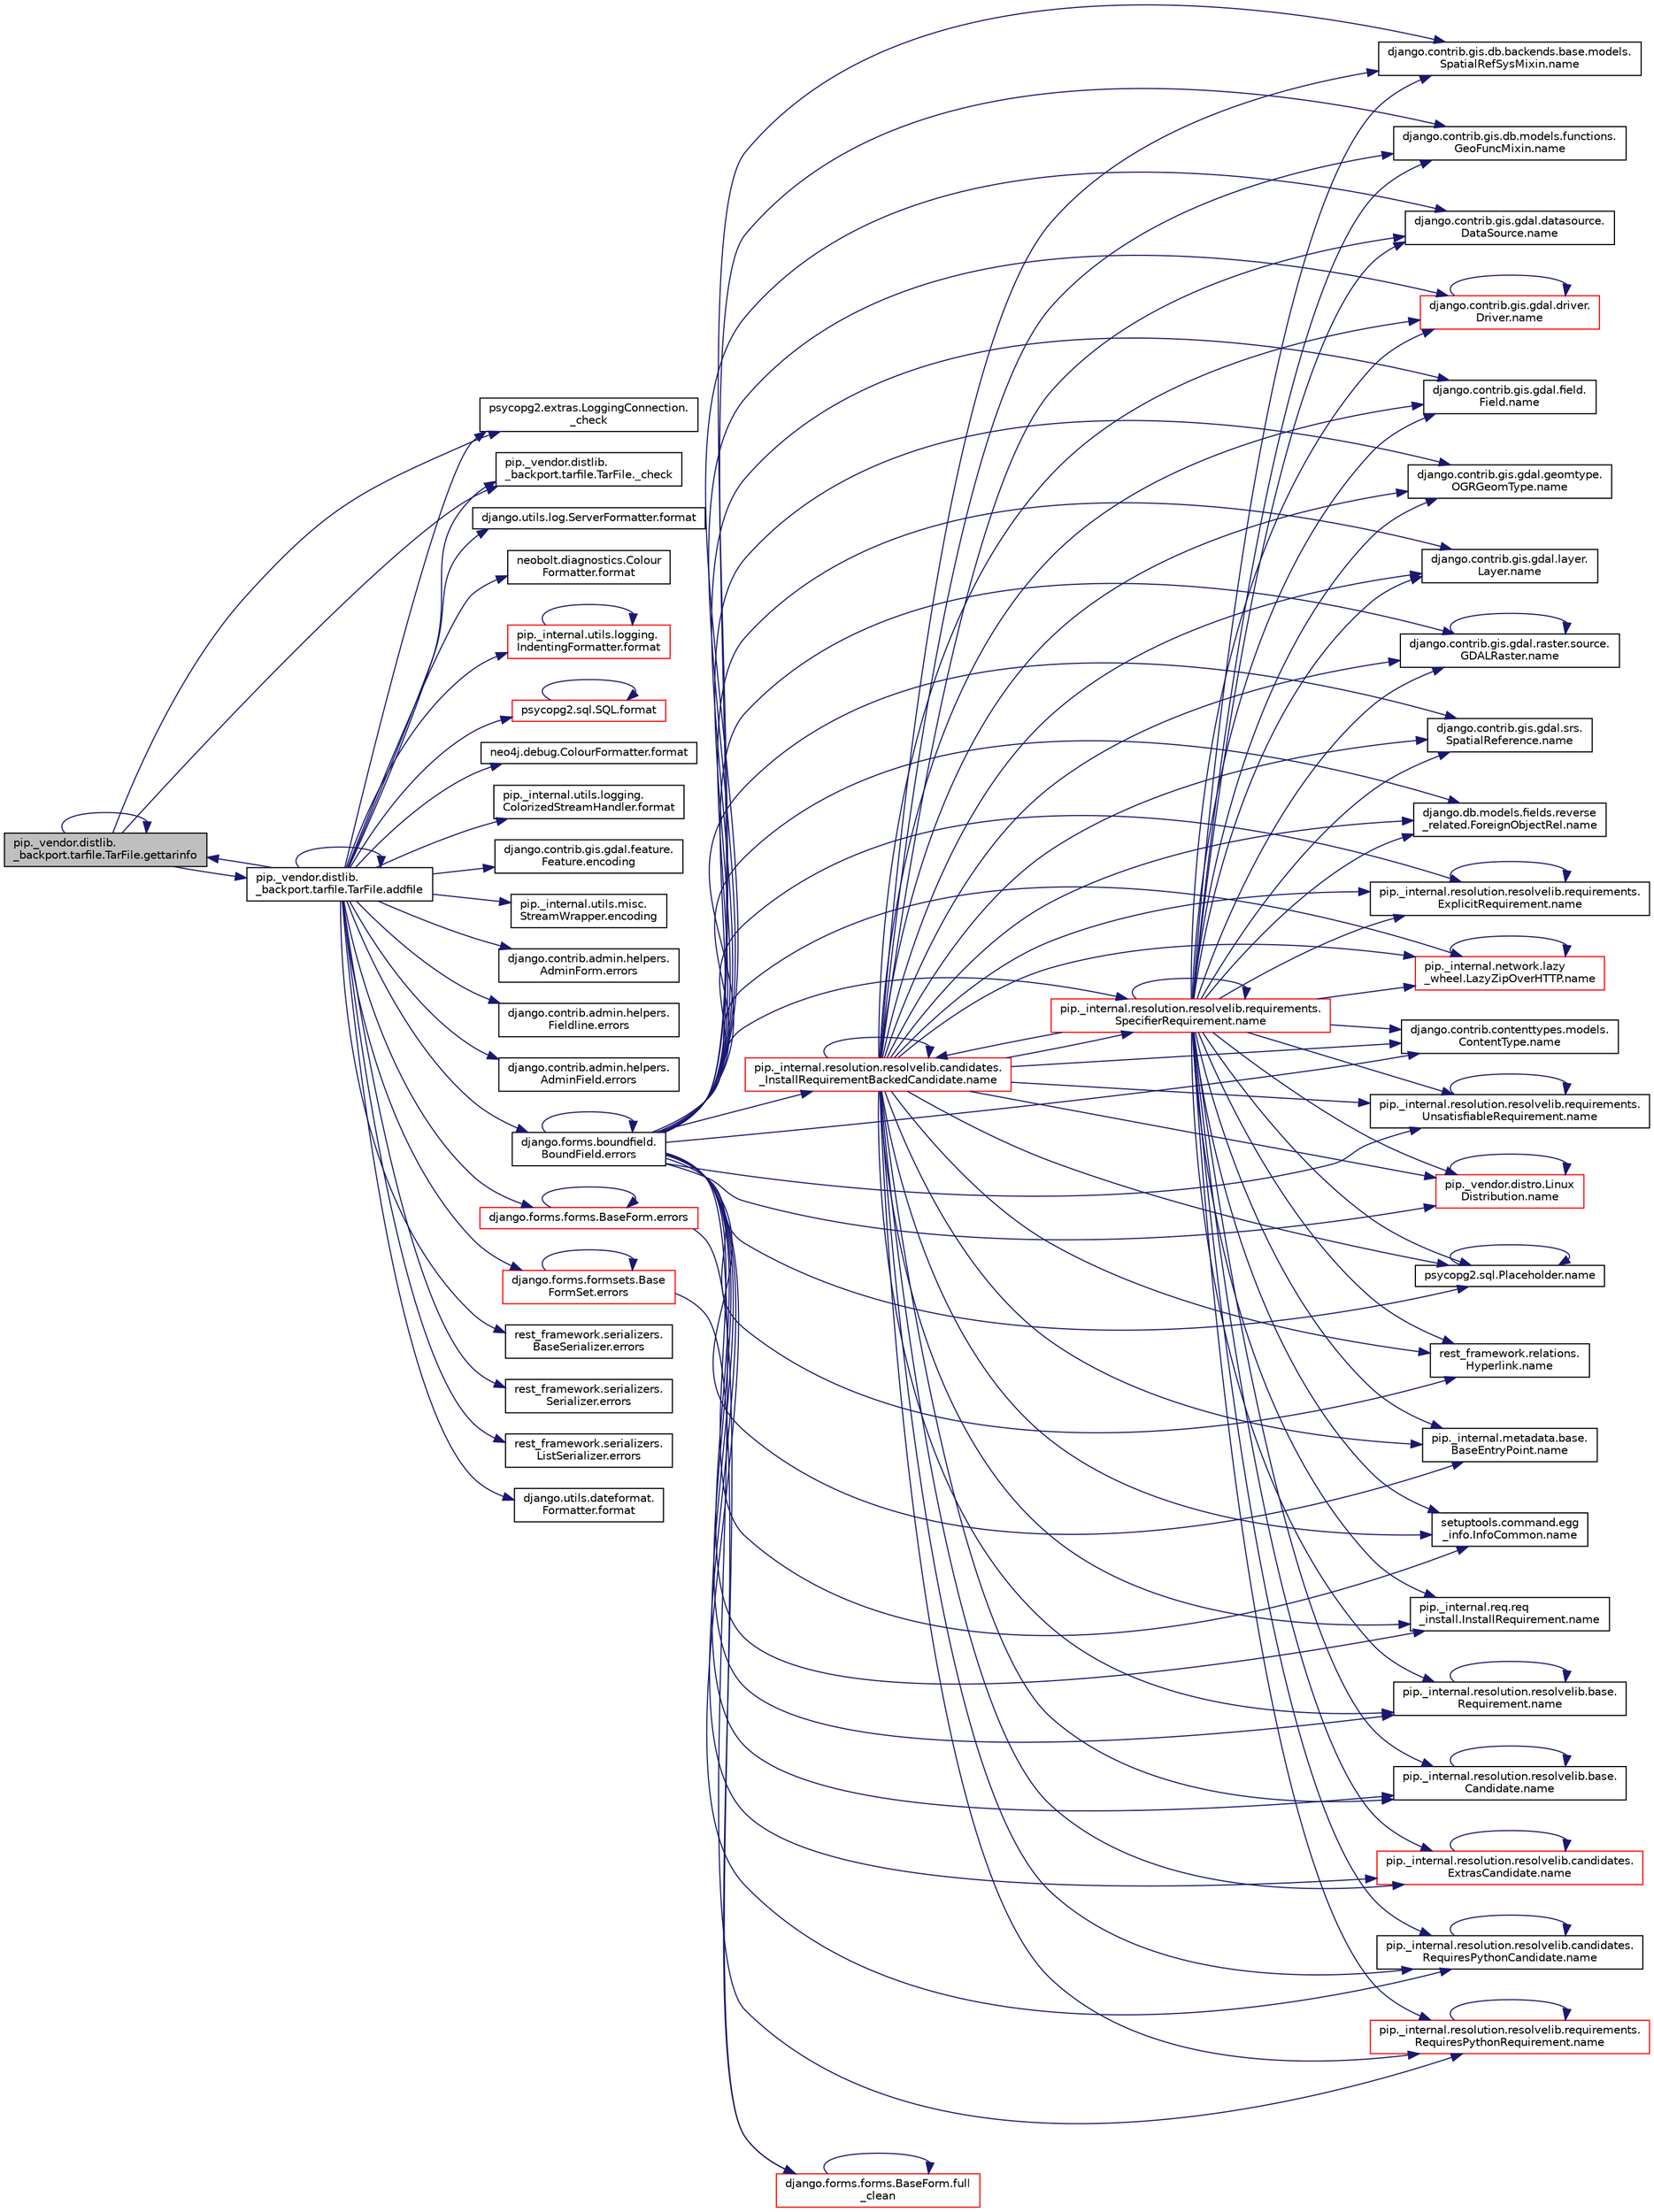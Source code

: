 digraph "pip._vendor.distlib._backport.tarfile.TarFile.gettarinfo"
{
 // LATEX_PDF_SIZE
  edge [fontname="Helvetica",fontsize="10",labelfontname="Helvetica",labelfontsize="10"];
  node [fontname="Helvetica",fontsize="10",shape=record];
  rankdir="LR";
  Node1 [label="pip._vendor.distlib.\l_backport.tarfile.TarFile.gettarinfo",height=0.2,width=0.4,color="black", fillcolor="grey75", style="filled", fontcolor="black",tooltip=" "];
  Node1 -> Node2 [color="midnightblue",fontsize="10",style="solid",fontname="Helvetica"];
  Node2 [label="psycopg2.extras.LoggingConnection.\l_check",height=0.2,width=0.4,color="black", fillcolor="white", style="filled",URL="$d0/d8c/classpsycopg2_1_1extras_1_1_logging_connection.html#a4689a2c1abae0cdf37b667c2f9ad7151",tooltip=" "];
  Node1 -> Node3 [color="midnightblue",fontsize="10",style="solid",fontname="Helvetica"];
  Node3 [label="pip._vendor.distlib.\l_backport.tarfile.TarFile._check",height=0.2,width=0.4,color="black", fillcolor="white", style="filled",URL="$d7/d1d/classpip_1_1__vendor_1_1distlib_1_1__backport_1_1tarfile_1_1_tar_file.html#a8c4c13b51e4d116208c6340eb1d655f1",tooltip=" "];
  Node1 -> Node4 [color="midnightblue",fontsize="10",style="solid",fontname="Helvetica"];
  Node4 [label="pip._vendor.distlib.\l_backport.tarfile.TarFile.addfile",height=0.2,width=0.4,color="black", fillcolor="white", style="filled",URL="$d7/d1d/classpip_1_1__vendor_1_1distlib_1_1__backport_1_1tarfile_1_1_tar_file.html#a9f460122e2a988ec31b0e1a7a2d18244",tooltip=" "];
  Node4 -> Node2 [color="midnightblue",fontsize="10",style="solid",fontname="Helvetica"];
  Node4 -> Node3 [color="midnightblue",fontsize="10",style="solid",fontname="Helvetica"];
  Node4 -> Node4 [color="midnightblue",fontsize="10",style="solid",fontname="Helvetica"];
  Node4 -> Node5 [color="midnightblue",fontsize="10",style="solid",fontname="Helvetica"];
  Node5 [label="django.contrib.gis.gdal.feature.\lFeature.encoding",height=0.2,width=0.4,color="black", fillcolor="white", style="filled",URL="$db/d34/classdjango_1_1contrib_1_1gis_1_1gdal_1_1feature_1_1_feature.html#ad4eed8c25ca7f7ea25c54147e5bfb047",tooltip=" "];
  Node4 -> Node6 [color="midnightblue",fontsize="10",style="solid",fontname="Helvetica"];
  Node6 [label="pip._internal.utils.misc.\lStreamWrapper.encoding",height=0.2,width=0.4,color="black", fillcolor="white", style="filled",URL="$da/d7e/classpip_1_1__internal_1_1utils_1_1misc_1_1_stream_wrapper.html#abd72847a018a5b210883a79e389ab598",tooltip=" "];
  Node4 -> Node7 [color="midnightblue",fontsize="10",style="solid",fontname="Helvetica"];
  Node7 [label="django.contrib.admin.helpers.\lAdminForm.errors",height=0.2,width=0.4,color="black", fillcolor="white", style="filled",URL="$d1/df3/classdjango_1_1contrib_1_1admin_1_1helpers_1_1_admin_form.html#a452ed01862d9f4fc9e2cf999d2c8888d",tooltip=" "];
  Node4 -> Node8 [color="midnightblue",fontsize="10",style="solid",fontname="Helvetica"];
  Node8 [label="django.contrib.admin.helpers.\lFieldline.errors",height=0.2,width=0.4,color="black", fillcolor="white", style="filled",URL="$d3/d77/classdjango_1_1contrib_1_1admin_1_1helpers_1_1_fieldline.html#a0913b40069443276d1dd1a8da7309fe5",tooltip=" "];
  Node4 -> Node9 [color="midnightblue",fontsize="10",style="solid",fontname="Helvetica"];
  Node9 [label="django.contrib.admin.helpers.\lAdminField.errors",height=0.2,width=0.4,color="black", fillcolor="white", style="filled",URL="$d8/dce/classdjango_1_1contrib_1_1admin_1_1helpers_1_1_admin_field.html#a30dc85c417b3ef2d4f6a7ff81d12e567",tooltip=" "];
  Node4 -> Node10 [color="midnightblue",fontsize="10",style="solid",fontname="Helvetica"];
  Node10 [label="django.forms.boundfield.\lBoundField.errors",height=0.2,width=0.4,color="black", fillcolor="white", style="filled",URL="$da/d92/classdjango_1_1forms_1_1boundfield_1_1_bound_field.html#abb405d3dbd52a8d8665be7a8541a6ba1",tooltip=" "];
  Node10 -> Node10 [color="midnightblue",fontsize="10",style="solid",fontname="Helvetica"];
  Node10 -> Node11 [color="midnightblue",fontsize="10",style="solid",fontname="Helvetica"];
  Node11 [label="django.contrib.contenttypes.models.\lContentType.name",height=0.2,width=0.4,color="black", fillcolor="white", style="filled",URL="$d6/d20/classdjango_1_1contrib_1_1contenttypes_1_1models_1_1_content_type.html#a1577e45d8940ca8ce7032df05c0920f1",tooltip=" "];
  Node10 -> Node12 [color="midnightblue",fontsize="10",style="solid",fontname="Helvetica"];
  Node12 [label="django.contrib.gis.db.backends.base.models.\lSpatialRefSysMixin.name",height=0.2,width=0.4,color="black", fillcolor="white", style="filled",URL="$d5/d73/classdjango_1_1contrib_1_1gis_1_1db_1_1backends_1_1base_1_1models_1_1_spatial_ref_sys_mixin.html#a502460564fa7a935d8bb5aea6cbce4b9",tooltip=" "];
  Node10 -> Node13 [color="midnightblue",fontsize="10",style="solid",fontname="Helvetica"];
  Node13 [label="django.contrib.gis.db.models.functions.\lGeoFuncMixin.name",height=0.2,width=0.4,color="black", fillcolor="white", style="filled",URL="$d4/d5c/classdjango_1_1contrib_1_1gis_1_1db_1_1models_1_1functions_1_1_geo_func_mixin.html#a9a6993ec9126211670ca7087359b8c6a",tooltip=" "];
  Node10 -> Node14 [color="midnightblue",fontsize="10",style="solid",fontname="Helvetica"];
  Node14 [label="django.contrib.gis.gdal.datasource.\lDataSource.name",height=0.2,width=0.4,color="black", fillcolor="white", style="filled",URL="$db/d7b/classdjango_1_1contrib_1_1gis_1_1gdal_1_1datasource_1_1_data_source.html#af2cbfd1f4ceeb82b6f7c29a705555d8e",tooltip=" "];
  Node10 -> Node15 [color="midnightblue",fontsize="10",style="solid",fontname="Helvetica"];
  Node15 [label="django.contrib.gis.gdal.driver.\lDriver.name",height=0.2,width=0.4,color="red", fillcolor="white", style="filled",URL="$d5/df2/classdjango_1_1contrib_1_1gis_1_1gdal_1_1driver_1_1_driver.html#ab25b5eea93459ca8e05dc329ef537f1b",tooltip=" "];
  Node15 -> Node15 [color="midnightblue",fontsize="10",style="solid",fontname="Helvetica"];
  Node10 -> Node17 [color="midnightblue",fontsize="10",style="solid",fontname="Helvetica"];
  Node17 [label="django.contrib.gis.gdal.field.\lField.name",height=0.2,width=0.4,color="black", fillcolor="white", style="filled",URL="$d8/d65/classdjango_1_1contrib_1_1gis_1_1gdal_1_1field_1_1_field.html#a52ccad95ad1a0fae1ef80beb9a6c838b",tooltip=" "];
  Node10 -> Node18 [color="midnightblue",fontsize="10",style="solid",fontname="Helvetica"];
  Node18 [label="django.contrib.gis.gdal.geomtype.\lOGRGeomType.name",height=0.2,width=0.4,color="black", fillcolor="white", style="filled",URL="$dc/d9c/classdjango_1_1contrib_1_1gis_1_1gdal_1_1geomtype_1_1_o_g_r_geom_type.html#a80a6f16d4e7014ca3adac92432f148b2",tooltip=" "];
  Node10 -> Node19 [color="midnightblue",fontsize="10",style="solid",fontname="Helvetica"];
  Node19 [label="django.contrib.gis.gdal.layer.\lLayer.name",height=0.2,width=0.4,color="black", fillcolor="white", style="filled",URL="$d9/d84/classdjango_1_1contrib_1_1gis_1_1gdal_1_1layer_1_1_layer.html#a64c4f09deeb5dd93a1f82a986e090581",tooltip=" "];
  Node10 -> Node20 [color="midnightblue",fontsize="10",style="solid",fontname="Helvetica"];
  Node20 [label="django.contrib.gis.gdal.raster.source.\lGDALRaster.name",height=0.2,width=0.4,color="black", fillcolor="white", style="filled",URL="$db/dff/classdjango_1_1contrib_1_1gis_1_1gdal_1_1raster_1_1source_1_1_g_d_a_l_raster.html#adc147e651b853c17a0d6abe3be9da7a9",tooltip=" "];
  Node20 -> Node20 [color="midnightblue",fontsize="10",style="solid",fontname="Helvetica"];
  Node10 -> Node21 [color="midnightblue",fontsize="10",style="solid",fontname="Helvetica"];
  Node21 [label="django.contrib.gis.gdal.srs.\lSpatialReference.name",height=0.2,width=0.4,color="black", fillcolor="white", style="filled",URL="$d7/dda/classdjango_1_1contrib_1_1gis_1_1gdal_1_1srs_1_1_spatial_reference.html#aba72b97da57e6f07b85d53ff618798e3",tooltip=" "];
  Node10 -> Node22 [color="midnightblue",fontsize="10",style="solid",fontname="Helvetica"];
  Node22 [label="django.db.models.fields.reverse\l_related.ForeignObjectRel.name",height=0.2,width=0.4,color="black", fillcolor="white", style="filled",URL="$d3/da4/classdjango_1_1db_1_1models_1_1fields_1_1reverse__related_1_1_foreign_object_rel.html#aacda3a6a71b37c6422fbc200f0b0225a",tooltip=" "];
  Node10 -> Node23 [color="midnightblue",fontsize="10",style="solid",fontname="Helvetica"];
  Node23 [label="pip._internal.metadata.base.\lBaseEntryPoint.name",height=0.2,width=0.4,color="black", fillcolor="white", style="filled",URL="$d1/d78/classpip_1_1__internal_1_1metadata_1_1base_1_1_base_entry_point.html#acd0c7299966258aeb0876da26520233d",tooltip=" "];
  Node10 -> Node24 [color="midnightblue",fontsize="10",style="solid",fontname="Helvetica"];
  Node24 [label="pip._internal.network.lazy\l_wheel.LazyZipOverHTTP.name",height=0.2,width=0.4,color="red", fillcolor="white", style="filled",URL="$df/d67/classpip_1_1__internal_1_1network_1_1lazy__wheel_1_1_lazy_zip_over_h_t_t_p.html#a59403bb703d375caa6c1dda7573257a1",tooltip=" "];
  Node24 -> Node24 [color="midnightblue",fontsize="10",style="solid",fontname="Helvetica"];
  Node10 -> Node26 [color="midnightblue",fontsize="10",style="solid",fontname="Helvetica"];
  Node26 [label="pip._internal.req.req\l_install.InstallRequirement.name",height=0.2,width=0.4,color="black", fillcolor="white", style="filled",URL="$d2/daa/classpip_1_1__internal_1_1req_1_1req__install_1_1_install_requirement.html#a6b019e16ae98576ae64c68e0f5824e34",tooltip=" "];
  Node10 -> Node27 [color="midnightblue",fontsize="10",style="solid",fontname="Helvetica"];
  Node27 [label="pip._internal.resolution.resolvelib.base.\lRequirement.name",height=0.2,width=0.4,color="black", fillcolor="white", style="filled",URL="$d7/d6d/classpip_1_1__internal_1_1resolution_1_1resolvelib_1_1base_1_1_requirement.html#a013752876d4b3521f3a087987b443d90",tooltip=" "];
  Node27 -> Node27 [color="midnightblue",fontsize="10",style="solid",fontname="Helvetica"];
  Node10 -> Node28 [color="midnightblue",fontsize="10",style="solid",fontname="Helvetica"];
  Node28 [label="pip._internal.resolution.resolvelib.base.\lCandidate.name",height=0.2,width=0.4,color="black", fillcolor="white", style="filled",URL="$db/d18/classpip_1_1__internal_1_1resolution_1_1resolvelib_1_1base_1_1_candidate.html#a7000e68e912182072a011f9df0c142ee",tooltip=" "];
  Node28 -> Node28 [color="midnightblue",fontsize="10",style="solid",fontname="Helvetica"];
  Node10 -> Node29 [color="midnightblue",fontsize="10",style="solid",fontname="Helvetica"];
  Node29 [label="pip._internal.resolution.resolvelib.candidates.\l_InstallRequirementBackedCandidate.name",height=0.2,width=0.4,color="red", fillcolor="white", style="filled",URL="$dc/d03/classpip_1_1__internal_1_1resolution_1_1resolvelib_1_1candidates_1_1___install_requirement_backed_candidate.html#a1538a825241b855a4abf51d6bf616cde",tooltip=" "];
  Node29 -> Node11 [color="midnightblue",fontsize="10",style="solid",fontname="Helvetica"];
  Node29 -> Node12 [color="midnightblue",fontsize="10",style="solid",fontname="Helvetica"];
  Node29 -> Node13 [color="midnightblue",fontsize="10",style="solid",fontname="Helvetica"];
  Node29 -> Node14 [color="midnightblue",fontsize="10",style="solid",fontname="Helvetica"];
  Node29 -> Node15 [color="midnightblue",fontsize="10",style="solid",fontname="Helvetica"];
  Node29 -> Node17 [color="midnightblue",fontsize="10",style="solid",fontname="Helvetica"];
  Node29 -> Node18 [color="midnightblue",fontsize="10",style="solid",fontname="Helvetica"];
  Node29 -> Node19 [color="midnightblue",fontsize="10",style="solid",fontname="Helvetica"];
  Node29 -> Node20 [color="midnightblue",fontsize="10",style="solid",fontname="Helvetica"];
  Node29 -> Node21 [color="midnightblue",fontsize="10",style="solid",fontname="Helvetica"];
  Node29 -> Node22 [color="midnightblue",fontsize="10",style="solid",fontname="Helvetica"];
  Node29 -> Node23 [color="midnightblue",fontsize="10",style="solid",fontname="Helvetica"];
  Node29 -> Node24 [color="midnightblue",fontsize="10",style="solid",fontname="Helvetica"];
  Node29 -> Node26 [color="midnightblue",fontsize="10",style="solid",fontname="Helvetica"];
  Node29 -> Node27 [color="midnightblue",fontsize="10",style="solid",fontname="Helvetica"];
  Node29 -> Node28 [color="midnightblue",fontsize="10",style="solid",fontname="Helvetica"];
  Node29 -> Node29 [color="midnightblue",fontsize="10",style="solid",fontname="Helvetica"];
  Node29 -> Node38 [color="midnightblue",fontsize="10",style="solid",fontname="Helvetica"];
  Node38 [label="pip._internal.resolution.resolvelib.candidates.\lExtrasCandidate.name",height=0.2,width=0.4,color="red", fillcolor="white", style="filled",URL="$d8/df7/classpip_1_1__internal_1_1resolution_1_1resolvelib_1_1candidates_1_1_extras_candidate.html#a6e13b1ab724cd7af8b22cadb37352b31",tooltip=" "];
  Node38 -> Node38 [color="midnightblue",fontsize="10",style="solid",fontname="Helvetica"];
  Node29 -> Node80 [color="midnightblue",fontsize="10",style="solid",fontname="Helvetica"];
  Node80 [label="pip._internal.resolution.resolvelib.candidates.\lRequiresPythonCandidate.name",height=0.2,width=0.4,color="black", fillcolor="white", style="filled",URL="$db/d0a/classpip_1_1__internal_1_1resolution_1_1resolvelib_1_1candidates_1_1_requires_python_candidate.html#aeff13058676b07d1b67feed53749d838",tooltip=" "];
  Node80 -> Node80 [color="midnightblue",fontsize="10",style="solid",fontname="Helvetica"];
  Node29 -> Node81 [color="midnightblue",fontsize="10",style="solid",fontname="Helvetica"];
  Node81 [label="pip._internal.resolution.resolvelib.requirements.\lExplicitRequirement.name",height=0.2,width=0.4,color="black", fillcolor="white", style="filled",URL="$d3/d28/classpip_1_1__internal_1_1resolution_1_1resolvelib_1_1requirements_1_1_explicit_requirement.html#a3e8f9b07c17be864b1a90cc2f5e87b35",tooltip=" "];
  Node81 -> Node81 [color="midnightblue",fontsize="10",style="solid",fontname="Helvetica"];
  Node29 -> Node82 [color="midnightblue",fontsize="10",style="solid",fontname="Helvetica"];
  Node82 [label="pip._internal.resolution.resolvelib.requirements.\lSpecifierRequirement.name",height=0.2,width=0.4,color="red", fillcolor="white", style="filled",URL="$d5/dce/classpip_1_1__internal_1_1resolution_1_1resolvelib_1_1requirements_1_1_specifier_requirement.html#af2ae64f787d166605910d13457564fd9",tooltip=" "];
  Node82 -> Node11 [color="midnightblue",fontsize="10",style="solid",fontname="Helvetica"];
  Node82 -> Node12 [color="midnightblue",fontsize="10",style="solid",fontname="Helvetica"];
  Node82 -> Node13 [color="midnightblue",fontsize="10",style="solid",fontname="Helvetica"];
  Node82 -> Node14 [color="midnightblue",fontsize="10",style="solid",fontname="Helvetica"];
  Node82 -> Node15 [color="midnightblue",fontsize="10",style="solid",fontname="Helvetica"];
  Node82 -> Node17 [color="midnightblue",fontsize="10",style="solid",fontname="Helvetica"];
  Node82 -> Node18 [color="midnightblue",fontsize="10",style="solid",fontname="Helvetica"];
  Node82 -> Node19 [color="midnightblue",fontsize="10",style="solid",fontname="Helvetica"];
  Node82 -> Node20 [color="midnightblue",fontsize="10",style="solid",fontname="Helvetica"];
  Node82 -> Node21 [color="midnightblue",fontsize="10",style="solid",fontname="Helvetica"];
  Node82 -> Node22 [color="midnightblue",fontsize="10",style="solid",fontname="Helvetica"];
  Node82 -> Node23 [color="midnightblue",fontsize="10",style="solid",fontname="Helvetica"];
  Node82 -> Node24 [color="midnightblue",fontsize="10",style="solid",fontname="Helvetica"];
  Node82 -> Node26 [color="midnightblue",fontsize="10",style="solid",fontname="Helvetica"];
  Node82 -> Node27 [color="midnightblue",fontsize="10",style="solid",fontname="Helvetica"];
  Node82 -> Node28 [color="midnightblue",fontsize="10",style="solid",fontname="Helvetica"];
  Node82 -> Node29 [color="midnightblue",fontsize="10",style="solid",fontname="Helvetica"];
  Node82 -> Node38 [color="midnightblue",fontsize="10",style="solid",fontname="Helvetica"];
  Node82 -> Node80 [color="midnightblue",fontsize="10",style="solid",fontname="Helvetica"];
  Node82 -> Node81 [color="midnightblue",fontsize="10",style="solid",fontname="Helvetica"];
  Node82 -> Node82 [color="midnightblue",fontsize="10",style="solid",fontname="Helvetica"];
  Node82 -> Node83 [color="midnightblue",fontsize="10",style="solid",fontname="Helvetica"];
  Node83 [label="pip._internal.resolution.resolvelib.requirements.\lRequiresPythonRequirement.name",height=0.2,width=0.4,color="red", fillcolor="white", style="filled",URL="$d1/de6/classpip_1_1__internal_1_1resolution_1_1resolvelib_1_1requirements_1_1_requires_python_requirement.html#ac555e717a97ebb38cb2ad735939cf8b8",tooltip=" "];
  Node83 -> Node83 [color="midnightblue",fontsize="10",style="solid",fontname="Helvetica"];
  Node82 -> Node85 [color="midnightblue",fontsize="10",style="solid",fontname="Helvetica"];
  Node85 [label="pip._internal.resolution.resolvelib.requirements.\lUnsatisfiableRequirement.name",height=0.2,width=0.4,color="black", fillcolor="white", style="filled",URL="$df/d30/classpip_1_1__internal_1_1resolution_1_1resolvelib_1_1requirements_1_1_unsatisfiable_requirement.html#a78f7012fa925a93d5600232bf2bc9728",tooltip=" "];
  Node85 -> Node85 [color="midnightblue",fontsize="10",style="solid",fontname="Helvetica"];
  Node82 -> Node79 [color="midnightblue",fontsize="10",style="solid",fontname="Helvetica"];
  Node79 [label="pip._vendor.distro.Linux\lDistribution.name",height=0.2,width=0.4,color="red", fillcolor="white", style="filled",URL="$db/dc1/classpip_1_1__vendor_1_1distro_1_1_linux_distribution.html#a7bbcbb9f1bf561b231f594b5bb251dbc",tooltip=" "];
  Node79 -> Node79 [color="midnightblue",fontsize="10",style="solid",fontname="Helvetica"];
  Node82 -> Node86 [color="midnightblue",fontsize="10",style="solid",fontname="Helvetica"];
  Node86 [label="psycopg2.sql.Placeholder.name",height=0.2,width=0.4,color="black", fillcolor="white", style="filled",URL="$dc/d33/classpsycopg2_1_1sql_1_1_placeholder.html#a865e1b1e7f839dadb22b2c4513ed1f86",tooltip=" "];
  Node86 -> Node86 [color="midnightblue",fontsize="10",style="solid",fontname="Helvetica"];
  Node82 -> Node87 [color="midnightblue",fontsize="10",style="solid",fontname="Helvetica"];
  Node87 [label="rest_framework.relations.\lHyperlink.name",height=0.2,width=0.4,color="black", fillcolor="white", style="filled",URL="$d2/d10/classrest__framework_1_1relations_1_1_hyperlink.html#aa8a58ea5a04caa55484ff709398630c2",tooltip=" "];
  Node82 -> Node88 [color="midnightblue",fontsize="10",style="solid",fontname="Helvetica"];
  Node88 [label="setuptools.command.egg\l_info.InfoCommon.name",height=0.2,width=0.4,color="black", fillcolor="white", style="filled",URL="$d5/dfc/classsetuptools_1_1command_1_1egg__info_1_1_info_common.html#a13f1532df6e92fbd8ae68eb480808db2",tooltip=" "];
  Node29 -> Node83 [color="midnightblue",fontsize="10",style="solid",fontname="Helvetica"];
  Node29 -> Node85 [color="midnightblue",fontsize="10",style="solid",fontname="Helvetica"];
  Node29 -> Node79 [color="midnightblue",fontsize="10",style="solid",fontname="Helvetica"];
  Node29 -> Node86 [color="midnightblue",fontsize="10",style="solid",fontname="Helvetica"];
  Node29 -> Node87 [color="midnightblue",fontsize="10",style="solid",fontname="Helvetica"];
  Node29 -> Node88 [color="midnightblue",fontsize="10",style="solid",fontname="Helvetica"];
  Node10 -> Node38 [color="midnightblue",fontsize="10",style="solid",fontname="Helvetica"];
  Node10 -> Node80 [color="midnightblue",fontsize="10",style="solid",fontname="Helvetica"];
  Node10 -> Node81 [color="midnightblue",fontsize="10",style="solid",fontname="Helvetica"];
  Node10 -> Node82 [color="midnightblue",fontsize="10",style="solid",fontname="Helvetica"];
  Node10 -> Node83 [color="midnightblue",fontsize="10",style="solid",fontname="Helvetica"];
  Node10 -> Node85 [color="midnightblue",fontsize="10",style="solid",fontname="Helvetica"];
  Node10 -> Node79 [color="midnightblue",fontsize="10",style="solid",fontname="Helvetica"];
  Node10 -> Node86 [color="midnightblue",fontsize="10",style="solid",fontname="Helvetica"];
  Node10 -> Node87 [color="midnightblue",fontsize="10",style="solid",fontname="Helvetica"];
  Node10 -> Node88 [color="midnightblue",fontsize="10",style="solid",fontname="Helvetica"];
  Node4 -> Node99 [color="midnightblue",fontsize="10",style="solid",fontname="Helvetica"];
  Node99 [label="django.forms.forms.BaseForm.errors",height=0.2,width=0.4,color="red", fillcolor="white", style="filled",URL="$d8/d44/classdjango_1_1forms_1_1forms_1_1_base_form.html#ad1f2f603258fa86762632a8c17fe5aa8",tooltip=" "];
  Node99 -> Node99 [color="midnightblue",fontsize="10",style="solid",fontname="Helvetica"];
  Node99 -> Node100 [color="midnightblue",fontsize="10",style="solid",fontname="Helvetica"];
  Node100 [label="django.forms.forms.BaseForm.full\l_clean",height=0.2,width=0.4,color="red", fillcolor="white", style="filled",URL="$d8/d44/classdjango_1_1forms_1_1forms_1_1_base_form.html#acb359d947a031d78659b4d55addd67fc",tooltip=" "];
  Node100 -> Node100 [color="midnightblue",fontsize="10",style="solid",fontname="Helvetica"];
  Node4 -> Node1085 [color="midnightblue",fontsize="10",style="solid",fontname="Helvetica"];
  Node1085 [label="django.forms.formsets.Base\lFormSet.errors",height=0.2,width=0.4,color="red", fillcolor="white", style="filled",URL="$d5/d7f/classdjango_1_1forms_1_1formsets_1_1_base_form_set.html#a3beee57c0d0f934ac19a621dfa83193c",tooltip=" "];
  Node1085 -> Node1085 [color="midnightblue",fontsize="10",style="solid",fontname="Helvetica"];
  Node1085 -> Node100 [color="midnightblue",fontsize="10",style="solid",fontname="Helvetica"];
  Node4 -> Node1143 [color="midnightblue",fontsize="10",style="solid",fontname="Helvetica"];
  Node1143 [label="rest_framework.serializers.\lBaseSerializer.errors",height=0.2,width=0.4,color="black", fillcolor="white", style="filled",URL="$d9/de7/classrest__framework_1_1serializers_1_1_base_serializer.html#a53141540c60ed82669cd9fd1d9845730",tooltip=" "];
  Node4 -> Node1144 [color="midnightblue",fontsize="10",style="solid",fontname="Helvetica"];
  Node1144 [label="rest_framework.serializers.\lSerializer.errors",height=0.2,width=0.4,color="black", fillcolor="white", style="filled",URL="$de/daf/classrest__framework_1_1serializers_1_1_serializer.html#a183e64c4e04f4a1210915cd3e62aef7e",tooltip=" "];
  Node4 -> Node1145 [color="midnightblue",fontsize="10",style="solid",fontname="Helvetica"];
  Node1145 [label="rest_framework.serializers.\lListSerializer.errors",height=0.2,width=0.4,color="black", fillcolor="white", style="filled",URL="$d9/dee/classrest__framework_1_1serializers_1_1_list_serializer.html#aac2ba535a232c805da33077eb675b9a9",tooltip=" "];
  Node4 -> Node3256 [color="midnightblue",fontsize="10",style="solid",fontname="Helvetica"];
  Node3256 [label="django.utils.dateformat.\lFormatter.format",height=0.2,width=0.4,color="black", fillcolor="white", style="filled",URL="$df/dec/classdjango_1_1utils_1_1dateformat_1_1_formatter.html#a38e26a1608eccfb1b5612c4048c5a25b",tooltip=" "];
  Node4 -> Node3257 [color="midnightblue",fontsize="10",style="solid",fontname="Helvetica"];
  Node3257 [label="django.utils.log.ServerFormatter.format",height=0.2,width=0.4,color="black", fillcolor="white", style="filled",URL="$d5/d98/classdjango_1_1utils_1_1log_1_1_server_formatter.html#a7cd259c9021dd6d8a3a37ccb5afa5076",tooltip=" "];
  Node4 -> Node3258 [color="midnightblue",fontsize="10",style="solid",fontname="Helvetica"];
  Node3258 [label="neobolt.diagnostics.Colour\lFormatter.format",height=0.2,width=0.4,color="black", fillcolor="white", style="filled",URL="$d0/d6a/classneobolt_1_1diagnostics_1_1_colour_formatter.html#aad5777e3df4695a2c69705b8e928ccdc",tooltip=" "];
  Node4 -> Node3259 [color="midnightblue",fontsize="10",style="solid",fontname="Helvetica"];
  Node3259 [label="pip._internal.utils.logging.\lIndentingFormatter.format",height=0.2,width=0.4,color="red", fillcolor="white", style="filled",URL="$d5/df2/classpip_1_1__internal_1_1utils_1_1logging_1_1_indenting_formatter.html#a5d4332f67f315773e40b095d9873f690",tooltip=" "];
  Node3259 -> Node3259 [color="midnightblue",fontsize="10",style="solid",fontname="Helvetica"];
  Node4 -> Node3254 [color="midnightblue",fontsize="10",style="solid",fontname="Helvetica"];
  Node3254 [label="psycopg2.sql.SQL.format",height=0.2,width=0.4,color="red", fillcolor="white", style="filled",URL="$de/d43/classpsycopg2_1_1sql_1_1_s_q_l.html#a7eaebc5350213c19a6ea332ec4ccfb0b",tooltip=" "];
  Node3254 -> Node3254 [color="midnightblue",fontsize="10",style="solid",fontname="Helvetica"];
  Node4 -> Node3253 [color="midnightblue",fontsize="10",style="solid",fontname="Helvetica"];
  Node3253 [label="neo4j.debug.ColourFormatter.format",height=0.2,width=0.4,color="black", fillcolor="white", style="filled",URL="$d3/d9b/classneo4j_1_1debug_1_1_colour_formatter.html#ae524b2b73d6ae883b3786f33dc16b060",tooltip=" "];
  Node4 -> Node3261 [color="midnightblue",fontsize="10",style="solid",fontname="Helvetica"];
  Node3261 [label="pip._internal.utils.logging.\lColorizedStreamHandler.format",height=0.2,width=0.4,color="black", fillcolor="white", style="filled",URL="$d8/db2/classpip_1_1__internal_1_1utils_1_1logging_1_1_colorized_stream_handler.html#ab486689630cd72874c843dc410954bf6",tooltip=" "];
  Node4 -> Node1 [color="midnightblue",fontsize="10",style="solid",fontname="Helvetica"];
  Node1 -> Node1 [color="midnightblue",fontsize="10",style="solid",fontname="Helvetica"];
}
